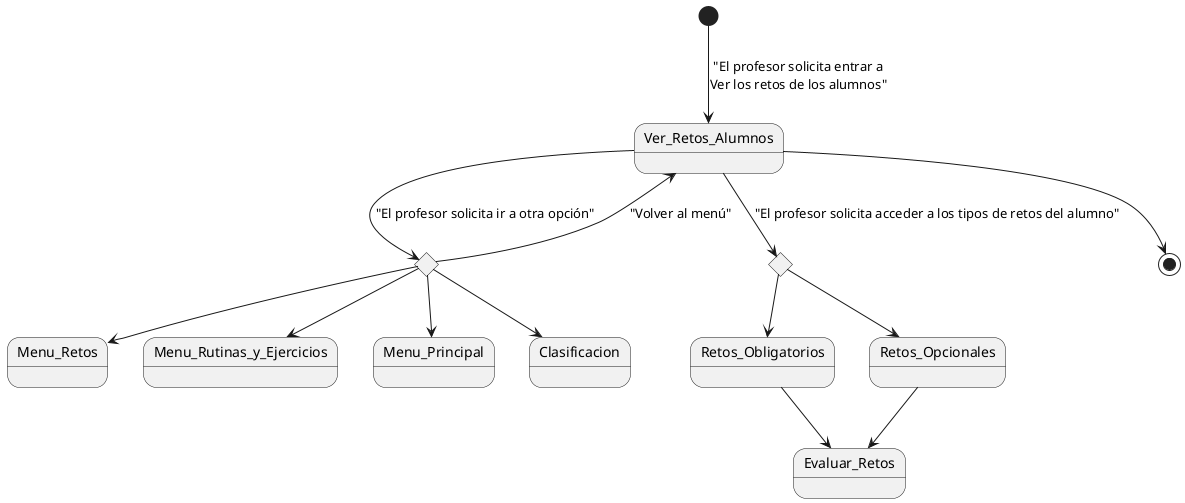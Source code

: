 @startuml
state Ver_Retos_Alumnos
state rombo1 <<choice>>
state rombo2 <<choice>>
state Retos_Obligatorios
state Retos_Opcionales
state Evaluar_Retos
state Menu_Retos
state Menu_Rutinas_y_Ejercicios
state Menu_Principal

[*] --> Ver_Retos_Alumnos : "El profesor solicita entrar a\nVer los retos de los alumnos"

Ver_Retos_Alumnos --> rombo2 : "El profesor solicita acceder a los tipos de retos del alumno"
rombo2 --> Retos_Obligatorios
rombo2 --> Retos_Opcionales
Retos_Obligatorios --> Evaluar_Retos 
Retos_Opcionales --> Evaluar_Retos


Ver_Retos_Alumnos --> rombo1 : "El profesor solicita ir a otra opción"
rombo1 --> Clasificacion
rombo1 --> Menu_Retos
rombo1 --> Menu_Rutinas_y_Ejercicios
rombo1 --> Menu_Principal
rombo1 --> Ver_Retos_Alumnos : "Volver al menú"

Ver_Retos_Alumnos --> [*]
@enduml